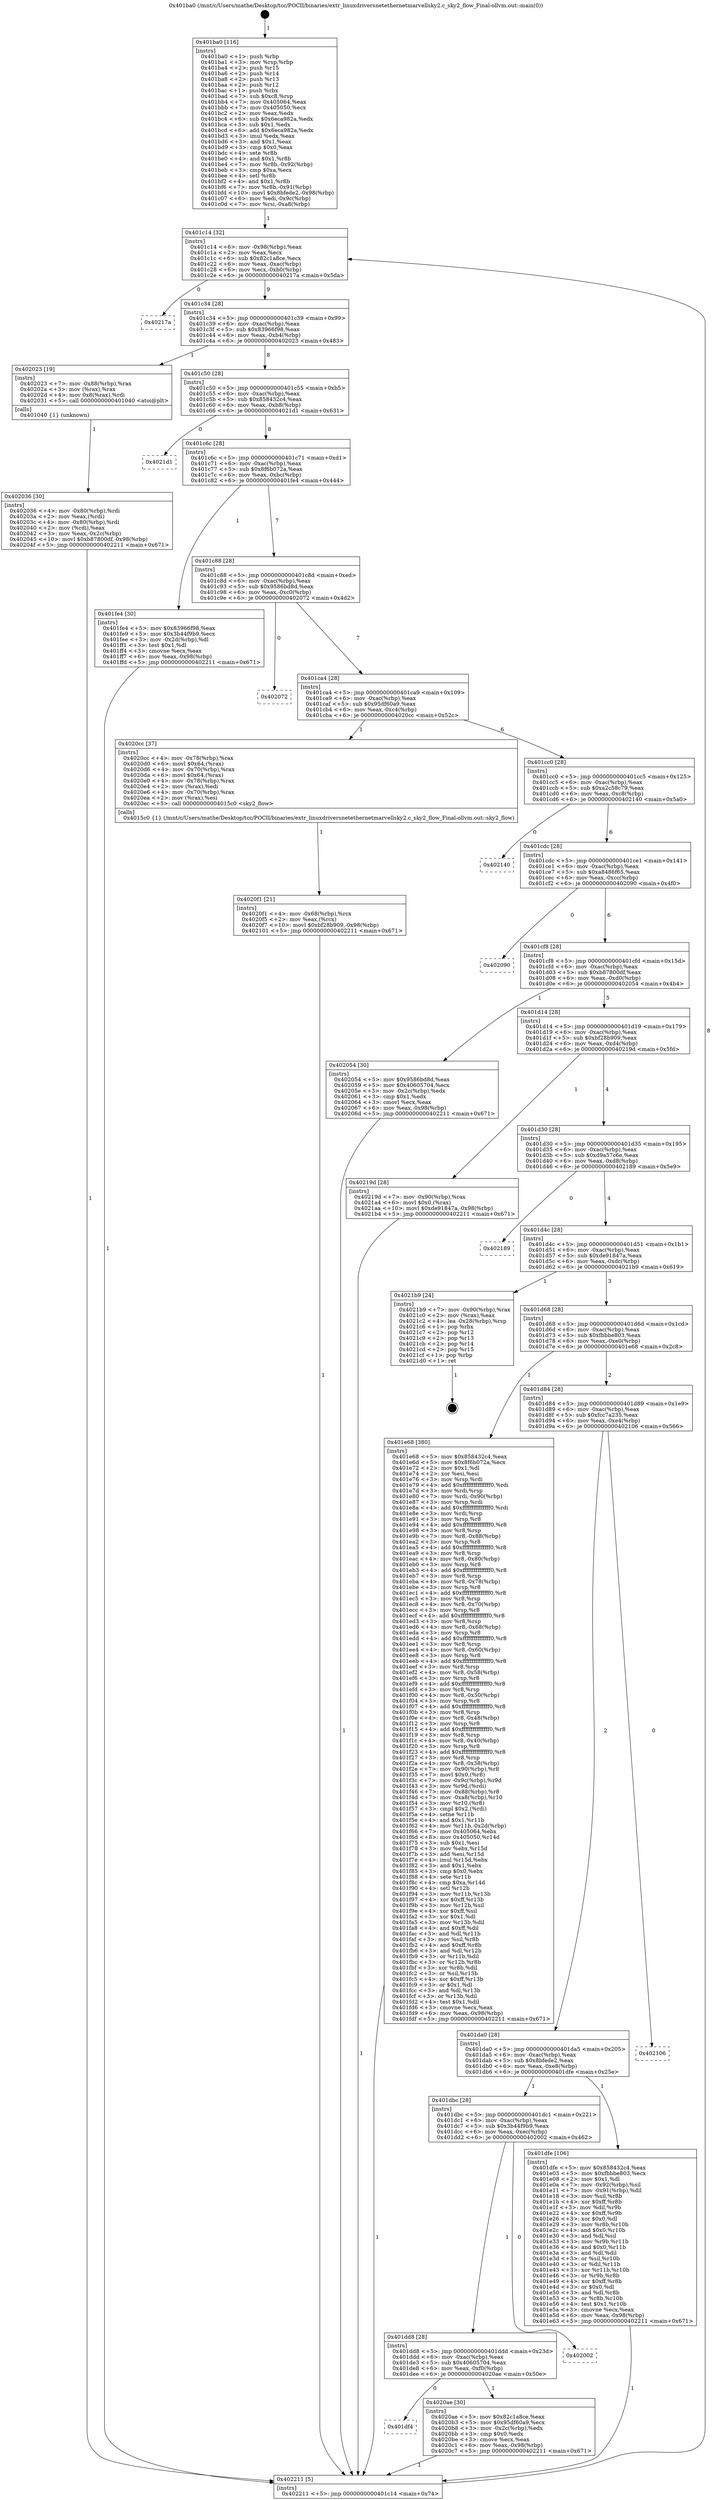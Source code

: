 digraph "0x401ba0" {
  label = "0x401ba0 (/mnt/c/Users/mathe/Desktop/tcc/POCII/binaries/extr_linuxdriversnetethernetmarvellsky2.c_sky2_flow_Final-ollvm.out::main(0))"
  labelloc = "t"
  node[shape=record]

  Entry [label="",width=0.3,height=0.3,shape=circle,fillcolor=black,style=filled]
  "0x401c14" [label="{
     0x401c14 [32]\l
     | [instrs]\l
     &nbsp;&nbsp;0x401c14 \<+6\>: mov -0x98(%rbp),%eax\l
     &nbsp;&nbsp;0x401c1a \<+2\>: mov %eax,%ecx\l
     &nbsp;&nbsp;0x401c1c \<+6\>: sub $0x82c1a8ce,%ecx\l
     &nbsp;&nbsp;0x401c22 \<+6\>: mov %eax,-0xac(%rbp)\l
     &nbsp;&nbsp;0x401c28 \<+6\>: mov %ecx,-0xb0(%rbp)\l
     &nbsp;&nbsp;0x401c2e \<+6\>: je 000000000040217a \<main+0x5da\>\l
  }"]
  "0x40217a" [label="{
     0x40217a\l
  }", style=dashed]
  "0x401c34" [label="{
     0x401c34 [28]\l
     | [instrs]\l
     &nbsp;&nbsp;0x401c34 \<+5\>: jmp 0000000000401c39 \<main+0x99\>\l
     &nbsp;&nbsp;0x401c39 \<+6\>: mov -0xac(%rbp),%eax\l
     &nbsp;&nbsp;0x401c3f \<+5\>: sub $0x83966f98,%eax\l
     &nbsp;&nbsp;0x401c44 \<+6\>: mov %eax,-0xb4(%rbp)\l
     &nbsp;&nbsp;0x401c4a \<+6\>: je 0000000000402023 \<main+0x483\>\l
  }"]
  Exit [label="",width=0.3,height=0.3,shape=circle,fillcolor=black,style=filled,peripheries=2]
  "0x402023" [label="{
     0x402023 [19]\l
     | [instrs]\l
     &nbsp;&nbsp;0x402023 \<+7\>: mov -0x88(%rbp),%rax\l
     &nbsp;&nbsp;0x40202a \<+3\>: mov (%rax),%rax\l
     &nbsp;&nbsp;0x40202d \<+4\>: mov 0x8(%rax),%rdi\l
     &nbsp;&nbsp;0x402031 \<+5\>: call 0000000000401040 \<atoi@plt\>\l
     | [calls]\l
     &nbsp;&nbsp;0x401040 \{1\} (unknown)\l
  }"]
  "0x401c50" [label="{
     0x401c50 [28]\l
     | [instrs]\l
     &nbsp;&nbsp;0x401c50 \<+5\>: jmp 0000000000401c55 \<main+0xb5\>\l
     &nbsp;&nbsp;0x401c55 \<+6\>: mov -0xac(%rbp),%eax\l
     &nbsp;&nbsp;0x401c5b \<+5\>: sub $0x858432c4,%eax\l
     &nbsp;&nbsp;0x401c60 \<+6\>: mov %eax,-0xb8(%rbp)\l
     &nbsp;&nbsp;0x401c66 \<+6\>: je 00000000004021d1 \<main+0x631\>\l
  }"]
  "0x4020f1" [label="{
     0x4020f1 [21]\l
     | [instrs]\l
     &nbsp;&nbsp;0x4020f1 \<+4\>: mov -0x68(%rbp),%rcx\l
     &nbsp;&nbsp;0x4020f5 \<+2\>: mov %eax,(%rcx)\l
     &nbsp;&nbsp;0x4020f7 \<+10\>: movl $0xbf28b909,-0x98(%rbp)\l
     &nbsp;&nbsp;0x402101 \<+5\>: jmp 0000000000402211 \<main+0x671\>\l
  }"]
  "0x4021d1" [label="{
     0x4021d1\l
  }", style=dashed]
  "0x401c6c" [label="{
     0x401c6c [28]\l
     | [instrs]\l
     &nbsp;&nbsp;0x401c6c \<+5\>: jmp 0000000000401c71 \<main+0xd1\>\l
     &nbsp;&nbsp;0x401c71 \<+6\>: mov -0xac(%rbp),%eax\l
     &nbsp;&nbsp;0x401c77 \<+5\>: sub $0x8f6b072a,%eax\l
     &nbsp;&nbsp;0x401c7c \<+6\>: mov %eax,-0xbc(%rbp)\l
     &nbsp;&nbsp;0x401c82 \<+6\>: je 0000000000401fe4 \<main+0x444\>\l
  }"]
  "0x401df4" [label="{
     0x401df4\l
  }", style=dashed]
  "0x401fe4" [label="{
     0x401fe4 [30]\l
     | [instrs]\l
     &nbsp;&nbsp;0x401fe4 \<+5\>: mov $0x83966f98,%eax\l
     &nbsp;&nbsp;0x401fe9 \<+5\>: mov $0x3b44f9b9,%ecx\l
     &nbsp;&nbsp;0x401fee \<+3\>: mov -0x2d(%rbp),%dl\l
     &nbsp;&nbsp;0x401ff1 \<+3\>: test $0x1,%dl\l
     &nbsp;&nbsp;0x401ff4 \<+3\>: cmovne %ecx,%eax\l
     &nbsp;&nbsp;0x401ff7 \<+6\>: mov %eax,-0x98(%rbp)\l
     &nbsp;&nbsp;0x401ffd \<+5\>: jmp 0000000000402211 \<main+0x671\>\l
  }"]
  "0x401c88" [label="{
     0x401c88 [28]\l
     | [instrs]\l
     &nbsp;&nbsp;0x401c88 \<+5\>: jmp 0000000000401c8d \<main+0xed\>\l
     &nbsp;&nbsp;0x401c8d \<+6\>: mov -0xac(%rbp),%eax\l
     &nbsp;&nbsp;0x401c93 \<+5\>: sub $0x9586bd8d,%eax\l
     &nbsp;&nbsp;0x401c98 \<+6\>: mov %eax,-0xc0(%rbp)\l
     &nbsp;&nbsp;0x401c9e \<+6\>: je 0000000000402072 \<main+0x4d2\>\l
  }"]
  "0x4020ae" [label="{
     0x4020ae [30]\l
     | [instrs]\l
     &nbsp;&nbsp;0x4020ae \<+5\>: mov $0x82c1a8ce,%eax\l
     &nbsp;&nbsp;0x4020b3 \<+5\>: mov $0x95df60a9,%ecx\l
     &nbsp;&nbsp;0x4020b8 \<+3\>: mov -0x2c(%rbp),%edx\l
     &nbsp;&nbsp;0x4020bb \<+3\>: cmp $0x0,%edx\l
     &nbsp;&nbsp;0x4020be \<+3\>: cmove %ecx,%eax\l
     &nbsp;&nbsp;0x4020c1 \<+6\>: mov %eax,-0x98(%rbp)\l
     &nbsp;&nbsp;0x4020c7 \<+5\>: jmp 0000000000402211 \<main+0x671\>\l
  }"]
  "0x402072" [label="{
     0x402072\l
  }", style=dashed]
  "0x401ca4" [label="{
     0x401ca4 [28]\l
     | [instrs]\l
     &nbsp;&nbsp;0x401ca4 \<+5\>: jmp 0000000000401ca9 \<main+0x109\>\l
     &nbsp;&nbsp;0x401ca9 \<+6\>: mov -0xac(%rbp),%eax\l
     &nbsp;&nbsp;0x401caf \<+5\>: sub $0x95df60a9,%eax\l
     &nbsp;&nbsp;0x401cb4 \<+6\>: mov %eax,-0xc4(%rbp)\l
     &nbsp;&nbsp;0x401cba \<+6\>: je 00000000004020cc \<main+0x52c\>\l
  }"]
  "0x401dd8" [label="{
     0x401dd8 [28]\l
     | [instrs]\l
     &nbsp;&nbsp;0x401dd8 \<+5\>: jmp 0000000000401ddd \<main+0x23d\>\l
     &nbsp;&nbsp;0x401ddd \<+6\>: mov -0xac(%rbp),%eax\l
     &nbsp;&nbsp;0x401de3 \<+5\>: sub $0x40605704,%eax\l
     &nbsp;&nbsp;0x401de8 \<+6\>: mov %eax,-0xf0(%rbp)\l
     &nbsp;&nbsp;0x401dee \<+6\>: je 00000000004020ae \<main+0x50e\>\l
  }"]
  "0x4020cc" [label="{
     0x4020cc [37]\l
     | [instrs]\l
     &nbsp;&nbsp;0x4020cc \<+4\>: mov -0x78(%rbp),%rax\l
     &nbsp;&nbsp;0x4020d0 \<+6\>: movl $0x64,(%rax)\l
     &nbsp;&nbsp;0x4020d6 \<+4\>: mov -0x70(%rbp),%rax\l
     &nbsp;&nbsp;0x4020da \<+6\>: movl $0x64,(%rax)\l
     &nbsp;&nbsp;0x4020e0 \<+4\>: mov -0x78(%rbp),%rax\l
     &nbsp;&nbsp;0x4020e4 \<+2\>: mov (%rax),%edi\l
     &nbsp;&nbsp;0x4020e6 \<+4\>: mov -0x70(%rbp),%rax\l
     &nbsp;&nbsp;0x4020ea \<+2\>: mov (%rax),%esi\l
     &nbsp;&nbsp;0x4020ec \<+5\>: call 00000000004015c0 \<sky2_flow\>\l
     | [calls]\l
     &nbsp;&nbsp;0x4015c0 \{1\} (/mnt/c/Users/mathe/Desktop/tcc/POCII/binaries/extr_linuxdriversnetethernetmarvellsky2.c_sky2_flow_Final-ollvm.out::sky2_flow)\l
  }"]
  "0x401cc0" [label="{
     0x401cc0 [28]\l
     | [instrs]\l
     &nbsp;&nbsp;0x401cc0 \<+5\>: jmp 0000000000401cc5 \<main+0x125\>\l
     &nbsp;&nbsp;0x401cc5 \<+6\>: mov -0xac(%rbp),%eax\l
     &nbsp;&nbsp;0x401ccb \<+5\>: sub $0xa2c58c79,%eax\l
     &nbsp;&nbsp;0x401cd0 \<+6\>: mov %eax,-0xc8(%rbp)\l
     &nbsp;&nbsp;0x401cd6 \<+6\>: je 0000000000402140 \<main+0x5a0\>\l
  }"]
  "0x402002" [label="{
     0x402002\l
  }", style=dashed]
  "0x402140" [label="{
     0x402140\l
  }", style=dashed]
  "0x401cdc" [label="{
     0x401cdc [28]\l
     | [instrs]\l
     &nbsp;&nbsp;0x401cdc \<+5\>: jmp 0000000000401ce1 \<main+0x141\>\l
     &nbsp;&nbsp;0x401ce1 \<+6\>: mov -0xac(%rbp),%eax\l
     &nbsp;&nbsp;0x401ce7 \<+5\>: sub $0xa8486f65,%eax\l
     &nbsp;&nbsp;0x401cec \<+6\>: mov %eax,-0xcc(%rbp)\l
     &nbsp;&nbsp;0x401cf2 \<+6\>: je 0000000000402090 \<main+0x4f0\>\l
  }"]
  "0x402036" [label="{
     0x402036 [30]\l
     | [instrs]\l
     &nbsp;&nbsp;0x402036 \<+4\>: mov -0x80(%rbp),%rdi\l
     &nbsp;&nbsp;0x40203a \<+2\>: mov %eax,(%rdi)\l
     &nbsp;&nbsp;0x40203c \<+4\>: mov -0x80(%rbp),%rdi\l
     &nbsp;&nbsp;0x402040 \<+2\>: mov (%rdi),%eax\l
     &nbsp;&nbsp;0x402042 \<+3\>: mov %eax,-0x2c(%rbp)\l
     &nbsp;&nbsp;0x402045 \<+10\>: movl $0xb87800df,-0x98(%rbp)\l
     &nbsp;&nbsp;0x40204f \<+5\>: jmp 0000000000402211 \<main+0x671\>\l
  }"]
  "0x402090" [label="{
     0x402090\l
  }", style=dashed]
  "0x401cf8" [label="{
     0x401cf8 [28]\l
     | [instrs]\l
     &nbsp;&nbsp;0x401cf8 \<+5\>: jmp 0000000000401cfd \<main+0x15d\>\l
     &nbsp;&nbsp;0x401cfd \<+6\>: mov -0xac(%rbp),%eax\l
     &nbsp;&nbsp;0x401d03 \<+5\>: sub $0xb87800df,%eax\l
     &nbsp;&nbsp;0x401d08 \<+6\>: mov %eax,-0xd0(%rbp)\l
     &nbsp;&nbsp;0x401d0e \<+6\>: je 0000000000402054 \<main+0x4b4\>\l
  }"]
  "0x401ba0" [label="{
     0x401ba0 [116]\l
     | [instrs]\l
     &nbsp;&nbsp;0x401ba0 \<+1\>: push %rbp\l
     &nbsp;&nbsp;0x401ba1 \<+3\>: mov %rsp,%rbp\l
     &nbsp;&nbsp;0x401ba4 \<+2\>: push %r15\l
     &nbsp;&nbsp;0x401ba6 \<+2\>: push %r14\l
     &nbsp;&nbsp;0x401ba8 \<+2\>: push %r13\l
     &nbsp;&nbsp;0x401baa \<+2\>: push %r12\l
     &nbsp;&nbsp;0x401bac \<+1\>: push %rbx\l
     &nbsp;&nbsp;0x401bad \<+7\>: sub $0xc8,%rsp\l
     &nbsp;&nbsp;0x401bb4 \<+7\>: mov 0x405064,%eax\l
     &nbsp;&nbsp;0x401bbb \<+7\>: mov 0x405050,%ecx\l
     &nbsp;&nbsp;0x401bc2 \<+2\>: mov %eax,%edx\l
     &nbsp;&nbsp;0x401bc4 \<+6\>: sub $0x6eca982a,%edx\l
     &nbsp;&nbsp;0x401bca \<+3\>: sub $0x1,%edx\l
     &nbsp;&nbsp;0x401bcd \<+6\>: add $0x6eca982a,%edx\l
     &nbsp;&nbsp;0x401bd3 \<+3\>: imul %edx,%eax\l
     &nbsp;&nbsp;0x401bd6 \<+3\>: and $0x1,%eax\l
     &nbsp;&nbsp;0x401bd9 \<+3\>: cmp $0x0,%eax\l
     &nbsp;&nbsp;0x401bdc \<+4\>: sete %r8b\l
     &nbsp;&nbsp;0x401be0 \<+4\>: and $0x1,%r8b\l
     &nbsp;&nbsp;0x401be4 \<+7\>: mov %r8b,-0x92(%rbp)\l
     &nbsp;&nbsp;0x401beb \<+3\>: cmp $0xa,%ecx\l
     &nbsp;&nbsp;0x401bee \<+4\>: setl %r8b\l
     &nbsp;&nbsp;0x401bf2 \<+4\>: and $0x1,%r8b\l
     &nbsp;&nbsp;0x401bf6 \<+7\>: mov %r8b,-0x91(%rbp)\l
     &nbsp;&nbsp;0x401bfd \<+10\>: movl $0x8bfede2,-0x98(%rbp)\l
     &nbsp;&nbsp;0x401c07 \<+6\>: mov %edi,-0x9c(%rbp)\l
     &nbsp;&nbsp;0x401c0d \<+7\>: mov %rsi,-0xa8(%rbp)\l
  }"]
  "0x402054" [label="{
     0x402054 [30]\l
     | [instrs]\l
     &nbsp;&nbsp;0x402054 \<+5\>: mov $0x9586bd8d,%eax\l
     &nbsp;&nbsp;0x402059 \<+5\>: mov $0x40605704,%ecx\l
     &nbsp;&nbsp;0x40205e \<+3\>: mov -0x2c(%rbp),%edx\l
     &nbsp;&nbsp;0x402061 \<+3\>: cmp $0x1,%edx\l
     &nbsp;&nbsp;0x402064 \<+3\>: cmovl %ecx,%eax\l
     &nbsp;&nbsp;0x402067 \<+6\>: mov %eax,-0x98(%rbp)\l
     &nbsp;&nbsp;0x40206d \<+5\>: jmp 0000000000402211 \<main+0x671\>\l
  }"]
  "0x401d14" [label="{
     0x401d14 [28]\l
     | [instrs]\l
     &nbsp;&nbsp;0x401d14 \<+5\>: jmp 0000000000401d19 \<main+0x179\>\l
     &nbsp;&nbsp;0x401d19 \<+6\>: mov -0xac(%rbp),%eax\l
     &nbsp;&nbsp;0x401d1f \<+5\>: sub $0xbf28b909,%eax\l
     &nbsp;&nbsp;0x401d24 \<+6\>: mov %eax,-0xd4(%rbp)\l
     &nbsp;&nbsp;0x401d2a \<+6\>: je 000000000040219d \<main+0x5fd\>\l
  }"]
  "0x402211" [label="{
     0x402211 [5]\l
     | [instrs]\l
     &nbsp;&nbsp;0x402211 \<+5\>: jmp 0000000000401c14 \<main+0x74\>\l
  }"]
  "0x40219d" [label="{
     0x40219d [28]\l
     | [instrs]\l
     &nbsp;&nbsp;0x40219d \<+7\>: mov -0x90(%rbp),%rax\l
     &nbsp;&nbsp;0x4021a4 \<+6\>: movl $0x0,(%rax)\l
     &nbsp;&nbsp;0x4021aa \<+10\>: movl $0xde91847a,-0x98(%rbp)\l
     &nbsp;&nbsp;0x4021b4 \<+5\>: jmp 0000000000402211 \<main+0x671\>\l
  }"]
  "0x401d30" [label="{
     0x401d30 [28]\l
     | [instrs]\l
     &nbsp;&nbsp;0x401d30 \<+5\>: jmp 0000000000401d35 \<main+0x195\>\l
     &nbsp;&nbsp;0x401d35 \<+6\>: mov -0xac(%rbp),%eax\l
     &nbsp;&nbsp;0x401d3b \<+5\>: sub $0xd9a57c6e,%eax\l
     &nbsp;&nbsp;0x401d40 \<+6\>: mov %eax,-0xd8(%rbp)\l
     &nbsp;&nbsp;0x401d46 \<+6\>: je 0000000000402189 \<main+0x5e9\>\l
  }"]
  "0x401dbc" [label="{
     0x401dbc [28]\l
     | [instrs]\l
     &nbsp;&nbsp;0x401dbc \<+5\>: jmp 0000000000401dc1 \<main+0x221\>\l
     &nbsp;&nbsp;0x401dc1 \<+6\>: mov -0xac(%rbp),%eax\l
     &nbsp;&nbsp;0x401dc7 \<+5\>: sub $0x3b44f9b9,%eax\l
     &nbsp;&nbsp;0x401dcc \<+6\>: mov %eax,-0xec(%rbp)\l
     &nbsp;&nbsp;0x401dd2 \<+6\>: je 0000000000402002 \<main+0x462\>\l
  }"]
  "0x402189" [label="{
     0x402189\l
  }", style=dashed]
  "0x401d4c" [label="{
     0x401d4c [28]\l
     | [instrs]\l
     &nbsp;&nbsp;0x401d4c \<+5\>: jmp 0000000000401d51 \<main+0x1b1\>\l
     &nbsp;&nbsp;0x401d51 \<+6\>: mov -0xac(%rbp),%eax\l
     &nbsp;&nbsp;0x401d57 \<+5\>: sub $0xde91847a,%eax\l
     &nbsp;&nbsp;0x401d5c \<+6\>: mov %eax,-0xdc(%rbp)\l
     &nbsp;&nbsp;0x401d62 \<+6\>: je 00000000004021b9 \<main+0x619\>\l
  }"]
  "0x401dfe" [label="{
     0x401dfe [106]\l
     | [instrs]\l
     &nbsp;&nbsp;0x401dfe \<+5\>: mov $0x858432c4,%eax\l
     &nbsp;&nbsp;0x401e03 \<+5\>: mov $0xfbbbe803,%ecx\l
     &nbsp;&nbsp;0x401e08 \<+2\>: mov $0x1,%dl\l
     &nbsp;&nbsp;0x401e0a \<+7\>: mov -0x92(%rbp),%sil\l
     &nbsp;&nbsp;0x401e11 \<+7\>: mov -0x91(%rbp),%dil\l
     &nbsp;&nbsp;0x401e18 \<+3\>: mov %sil,%r8b\l
     &nbsp;&nbsp;0x401e1b \<+4\>: xor $0xff,%r8b\l
     &nbsp;&nbsp;0x401e1f \<+3\>: mov %dil,%r9b\l
     &nbsp;&nbsp;0x401e22 \<+4\>: xor $0xff,%r9b\l
     &nbsp;&nbsp;0x401e26 \<+3\>: xor $0x0,%dl\l
     &nbsp;&nbsp;0x401e29 \<+3\>: mov %r8b,%r10b\l
     &nbsp;&nbsp;0x401e2c \<+4\>: and $0x0,%r10b\l
     &nbsp;&nbsp;0x401e30 \<+3\>: and %dl,%sil\l
     &nbsp;&nbsp;0x401e33 \<+3\>: mov %r9b,%r11b\l
     &nbsp;&nbsp;0x401e36 \<+4\>: and $0x0,%r11b\l
     &nbsp;&nbsp;0x401e3a \<+3\>: and %dl,%dil\l
     &nbsp;&nbsp;0x401e3d \<+3\>: or %sil,%r10b\l
     &nbsp;&nbsp;0x401e40 \<+3\>: or %dil,%r11b\l
     &nbsp;&nbsp;0x401e43 \<+3\>: xor %r11b,%r10b\l
     &nbsp;&nbsp;0x401e46 \<+3\>: or %r9b,%r8b\l
     &nbsp;&nbsp;0x401e49 \<+4\>: xor $0xff,%r8b\l
     &nbsp;&nbsp;0x401e4d \<+3\>: or $0x0,%dl\l
     &nbsp;&nbsp;0x401e50 \<+3\>: and %dl,%r8b\l
     &nbsp;&nbsp;0x401e53 \<+3\>: or %r8b,%r10b\l
     &nbsp;&nbsp;0x401e56 \<+4\>: test $0x1,%r10b\l
     &nbsp;&nbsp;0x401e5a \<+3\>: cmovne %ecx,%eax\l
     &nbsp;&nbsp;0x401e5d \<+6\>: mov %eax,-0x98(%rbp)\l
     &nbsp;&nbsp;0x401e63 \<+5\>: jmp 0000000000402211 \<main+0x671\>\l
  }"]
  "0x4021b9" [label="{
     0x4021b9 [24]\l
     | [instrs]\l
     &nbsp;&nbsp;0x4021b9 \<+7\>: mov -0x90(%rbp),%rax\l
     &nbsp;&nbsp;0x4021c0 \<+2\>: mov (%rax),%eax\l
     &nbsp;&nbsp;0x4021c2 \<+4\>: lea -0x28(%rbp),%rsp\l
     &nbsp;&nbsp;0x4021c6 \<+1\>: pop %rbx\l
     &nbsp;&nbsp;0x4021c7 \<+2\>: pop %r12\l
     &nbsp;&nbsp;0x4021c9 \<+2\>: pop %r13\l
     &nbsp;&nbsp;0x4021cb \<+2\>: pop %r14\l
     &nbsp;&nbsp;0x4021cd \<+2\>: pop %r15\l
     &nbsp;&nbsp;0x4021cf \<+1\>: pop %rbp\l
     &nbsp;&nbsp;0x4021d0 \<+1\>: ret\l
  }"]
  "0x401d68" [label="{
     0x401d68 [28]\l
     | [instrs]\l
     &nbsp;&nbsp;0x401d68 \<+5\>: jmp 0000000000401d6d \<main+0x1cd\>\l
     &nbsp;&nbsp;0x401d6d \<+6\>: mov -0xac(%rbp),%eax\l
     &nbsp;&nbsp;0x401d73 \<+5\>: sub $0xfbbbe803,%eax\l
     &nbsp;&nbsp;0x401d78 \<+6\>: mov %eax,-0xe0(%rbp)\l
     &nbsp;&nbsp;0x401d7e \<+6\>: je 0000000000401e68 \<main+0x2c8\>\l
  }"]
  "0x401da0" [label="{
     0x401da0 [28]\l
     | [instrs]\l
     &nbsp;&nbsp;0x401da0 \<+5\>: jmp 0000000000401da5 \<main+0x205\>\l
     &nbsp;&nbsp;0x401da5 \<+6\>: mov -0xac(%rbp),%eax\l
     &nbsp;&nbsp;0x401dab \<+5\>: sub $0x8bfede2,%eax\l
     &nbsp;&nbsp;0x401db0 \<+6\>: mov %eax,-0xe8(%rbp)\l
     &nbsp;&nbsp;0x401db6 \<+6\>: je 0000000000401dfe \<main+0x25e\>\l
  }"]
  "0x401e68" [label="{
     0x401e68 [380]\l
     | [instrs]\l
     &nbsp;&nbsp;0x401e68 \<+5\>: mov $0x858432c4,%eax\l
     &nbsp;&nbsp;0x401e6d \<+5\>: mov $0x8f6b072a,%ecx\l
     &nbsp;&nbsp;0x401e72 \<+2\>: mov $0x1,%dl\l
     &nbsp;&nbsp;0x401e74 \<+2\>: xor %esi,%esi\l
     &nbsp;&nbsp;0x401e76 \<+3\>: mov %rsp,%rdi\l
     &nbsp;&nbsp;0x401e79 \<+4\>: add $0xfffffffffffffff0,%rdi\l
     &nbsp;&nbsp;0x401e7d \<+3\>: mov %rdi,%rsp\l
     &nbsp;&nbsp;0x401e80 \<+7\>: mov %rdi,-0x90(%rbp)\l
     &nbsp;&nbsp;0x401e87 \<+3\>: mov %rsp,%rdi\l
     &nbsp;&nbsp;0x401e8a \<+4\>: add $0xfffffffffffffff0,%rdi\l
     &nbsp;&nbsp;0x401e8e \<+3\>: mov %rdi,%rsp\l
     &nbsp;&nbsp;0x401e91 \<+3\>: mov %rsp,%r8\l
     &nbsp;&nbsp;0x401e94 \<+4\>: add $0xfffffffffffffff0,%r8\l
     &nbsp;&nbsp;0x401e98 \<+3\>: mov %r8,%rsp\l
     &nbsp;&nbsp;0x401e9b \<+7\>: mov %r8,-0x88(%rbp)\l
     &nbsp;&nbsp;0x401ea2 \<+3\>: mov %rsp,%r8\l
     &nbsp;&nbsp;0x401ea5 \<+4\>: add $0xfffffffffffffff0,%r8\l
     &nbsp;&nbsp;0x401ea9 \<+3\>: mov %r8,%rsp\l
     &nbsp;&nbsp;0x401eac \<+4\>: mov %r8,-0x80(%rbp)\l
     &nbsp;&nbsp;0x401eb0 \<+3\>: mov %rsp,%r8\l
     &nbsp;&nbsp;0x401eb3 \<+4\>: add $0xfffffffffffffff0,%r8\l
     &nbsp;&nbsp;0x401eb7 \<+3\>: mov %r8,%rsp\l
     &nbsp;&nbsp;0x401eba \<+4\>: mov %r8,-0x78(%rbp)\l
     &nbsp;&nbsp;0x401ebe \<+3\>: mov %rsp,%r8\l
     &nbsp;&nbsp;0x401ec1 \<+4\>: add $0xfffffffffffffff0,%r8\l
     &nbsp;&nbsp;0x401ec5 \<+3\>: mov %r8,%rsp\l
     &nbsp;&nbsp;0x401ec8 \<+4\>: mov %r8,-0x70(%rbp)\l
     &nbsp;&nbsp;0x401ecc \<+3\>: mov %rsp,%r8\l
     &nbsp;&nbsp;0x401ecf \<+4\>: add $0xfffffffffffffff0,%r8\l
     &nbsp;&nbsp;0x401ed3 \<+3\>: mov %r8,%rsp\l
     &nbsp;&nbsp;0x401ed6 \<+4\>: mov %r8,-0x68(%rbp)\l
     &nbsp;&nbsp;0x401eda \<+3\>: mov %rsp,%r8\l
     &nbsp;&nbsp;0x401edd \<+4\>: add $0xfffffffffffffff0,%r8\l
     &nbsp;&nbsp;0x401ee1 \<+3\>: mov %r8,%rsp\l
     &nbsp;&nbsp;0x401ee4 \<+4\>: mov %r8,-0x60(%rbp)\l
     &nbsp;&nbsp;0x401ee8 \<+3\>: mov %rsp,%r8\l
     &nbsp;&nbsp;0x401eeb \<+4\>: add $0xfffffffffffffff0,%r8\l
     &nbsp;&nbsp;0x401eef \<+3\>: mov %r8,%rsp\l
     &nbsp;&nbsp;0x401ef2 \<+4\>: mov %r8,-0x58(%rbp)\l
     &nbsp;&nbsp;0x401ef6 \<+3\>: mov %rsp,%r8\l
     &nbsp;&nbsp;0x401ef9 \<+4\>: add $0xfffffffffffffff0,%r8\l
     &nbsp;&nbsp;0x401efd \<+3\>: mov %r8,%rsp\l
     &nbsp;&nbsp;0x401f00 \<+4\>: mov %r8,-0x50(%rbp)\l
     &nbsp;&nbsp;0x401f04 \<+3\>: mov %rsp,%r8\l
     &nbsp;&nbsp;0x401f07 \<+4\>: add $0xfffffffffffffff0,%r8\l
     &nbsp;&nbsp;0x401f0b \<+3\>: mov %r8,%rsp\l
     &nbsp;&nbsp;0x401f0e \<+4\>: mov %r8,-0x48(%rbp)\l
     &nbsp;&nbsp;0x401f12 \<+3\>: mov %rsp,%r8\l
     &nbsp;&nbsp;0x401f15 \<+4\>: add $0xfffffffffffffff0,%r8\l
     &nbsp;&nbsp;0x401f19 \<+3\>: mov %r8,%rsp\l
     &nbsp;&nbsp;0x401f1c \<+4\>: mov %r8,-0x40(%rbp)\l
     &nbsp;&nbsp;0x401f20 \<+3\>: mov %rsp,%r8\l
     &nbsp;&nbsp;0x401f23 \<+4\>: add $0xfffffffffffffff0,%r8\l
     &nbsp;&nbsp;0x401f27 \<+3\>: mov %r8,%rsp\l
     &nbsp;&nbsp;0x401f2a \<+4\>: mov %r8,-0x38(%rbp)\l
     &nbsp;&nbsp;0x401f2e \<+7\>: mov -0x90(%rbp),%r8\l
     &nbsp;&nbsp;0x401f35 \<+7\>: movl $0x0,(%r8)\l
     &nbsp;&nbsp;0x401f3c \<+7\>: mov -0x9c(%rbp),%r9d\l
     &nbsp;&nbsp;0x401f43 \<+3\>: mov %r9d,(%rdi)\l
     &nbsp;&nbsp;0x401f46 \<+7\>: mov -0x88(%rbp),%r8\l
     &nbsp;&nbsp;0x401f4d \<+7\>: mov -0xa8(%rbp),%r10\l
     &nbsp;&nbsp;0x401f54 \<+3\>: mov %r10,(%r8)\l
     &nbsp;&nbsp;0x401f57 \<+3\>: cmpl $0x2,(%rdi)\l
     &nbsp;&nbsp;0x401f5a \<+4\>: setne %r11b\l
     &nbsp;&nbsp;0x401f5e \<+4\>: and $0x1,%r11b\l
     &nbsp;&nbsp;0x401f62 \<+4\>: mov %r11b,-0x2d(%rbp)\l
     &nbsp;&nbsp;0x401f66 \<+7\>: mov 0x405064,%ebx\l
     &nbsp;&nbsp;0x401f6d \<+8\>: mov 0x405050,%r14d\l
     &nbsp;&nbsp;0x401f75 \<+3\>: sub $0x1,%esi\l
     &nbsp;&nbsp;0x401f78 \<+3\>: mov %ebx,%r15d\l
     &nbsp;&nbsp;0x401f7b \<+3\>: add %esi,%r15d\l
     &nbsp;&nbsp;0x401f7e \<+4\>: imul %r15d,%ebx\l
     &nbsp;&nbsp;0x401f82 \<+3\>: and $0x1,%ebx\l
     &nbsp;&nbsp;0x401f85 \<+3\>: cmp $0x0,%ebx\l
     &nbsp;&nbsp;0x401f88 \<+4\>: sete %r11b\l
     &nbsp;&nbsp;0x401f8c \<+4\>: cmp $0xa,%r14d\l
     &nbsp;&nbsp;0x401f90 \<+4\>: setl %r12b\l
     &nbsp;&nbsp;0x401f94 \<+3\>: mov %r11b,%r13b\l
     &nbsp;&nbsp;0x401f97 \<+4\>: xor $0xff,%r13b\l
     &nbsp;&nbsp;0x401f9b \<+3\>: mov %r12b,%sil\l
     &nbsp;&nbsp;0x401f9e \<+4\>: xor $0xff,%sil\l
     &nbsp;&nbsp;0x401fa2 \<+3\>: xor $0x1,%dl\l
     &nbsp;&nbsp;0x401fa5 \<+3\>: mov %r13b,%dil\l
     &nbsp;&nbsp;0x401fa8 \<+4\>: and $0xff,%dil\l
     &nbsp;&nbsp;0x401fac \<+3\>: and %dl,%r11b\l
     &nbsp;&nbsp;0x401faf \<+3\>: mov %sil,%r8b\l
     &nbsp;&nbsp;0x401fb2 \<+4\>: and $0xff,%r8b\l
     &nbsp;&nbsp;0x401fb6 \<+3\>: and %dl,%r12b\l
     &nbsp;&nbsp;0x401fb9 \<+3\>: or %r11b,%dil\l
     &nbsp;&nbsp;0x401fbc \<+3\>: or %r12b,%r8b\l
     &nbsp;&nbsp;0x401fbf \<+3\>: xor %r8b,%dil\l
     &nbsp;&nbsp;0x401fc2 \<+3\>: or %sil,%r13b\l
     &nbsp;&nbsp;0x401fc5 \<+4\>: xor $0xff,%r13b\l
     &nbsp;&nbsp;0x401fc9 \<+3\>: or $0x1,%dl\l
     &nbsp;&nbsp;0x401fcc \<+3\>: and %dl,%r13b\l
     &nbsp;&nbsp;0x401fcf \<+3\>: or %r13b,%dil\l
     &nbsp;&nbsp;0x401fd2 \<+4\>: test $0x1,%dil\l
     &nbsp;&nbsp;0x401fd6 \<+3\>: cmovne %ecx,%eax\l
     &nbsp;&nbsp;0x401fd9 \<+6\>: mov %eax,-0x98(%rbp)\l
     &nbsp;&nbsp;0x401fdf \<+5\>: jmp 0000000000402211 \<main+0x671\>\l
  }"]
  "0x401d84" [label="{
     0x401d84 [28]\l
     | [instrs]\l
     &nbsp;&nbsp;0x401d84 \<+5\>: jmp 0000000000401d89 \<main+0x1e9\>\l
     &nbsp;&nbsp;0x401d89 \<+6\>: mov -0xac(%rbp),%eax\l
     &nbsp;&nbsp;0x401d8f \<+5\>: sub $0xfcc7a235,%eax\l
     &nbsp;&nbsp;0x401d94 \<+6\>: mov %eax,-0xe4(%rbp)\l
     &nbsp;&nbsp;0x401d9a \<+6\>: je 0000000000402106 \<main+0x566\>\l
  }"]
  "0x402106" [label="{
     0x402106\l
  }", style=dashed]
  Entry -> "0x401ba0" [label=" 1"]
  "0x401c14" -> "0x40217a" [label=" 0"]
  "0x401c14" -> "0x401c34" [label=" 9"]
  "0x4021b9" -> Exit [label=" 1"]
  "0x401c34" -> "0x402023" [label=" 1"]
  "0x401c34" -> "0x401c50" [label=" 8"]
  "0x40219d" -> "0x402211" [label=" 1"]
  "0x401c50" -> "0x4021d1" [label=" 0"]
  "0x401c50" -> "0x401c6c" [label=" 8"]
  "0x4020f1" -> "0x402211" [label=" 1"]
  "0x401c6c" -> "0x401fe4" [label=" 1"]
  "0x401c6c" -> "0x401c88" [label=" 7"]
  "0x4020cc" -> "0x4020f1" [label=" 1"]
  "0x401c88" -> "0x402072" [label=" 0"]
  "0x401c88" -> "0x401ca4" [label=" 7"]
  "0x4020ae" -> "0x402211" [label=" 1"]
  "0x401ca4" -> "0x4020cc" [label=" 1"]
  "0x401ca4" -> "0x401cc0" [label=" 6"]
  "0x401dd8" -> "0x4020ae" [label=" 1"]
  "0x401cc0" -> "0x402140" [label=" 0"]
  "0x401cc0" -> "0x401cdc" [label=" 6"]
  "0x401dd8" -> "0x401df4" [label=" 0"]
  "0x401cdc" -> "0x402090" [label=" 0"]
  "0x401cdc" -> "0x401cf8" [label=" 6"]
  "0x401dbc" -> "0x402002" [label=" 0"]
  "0x401cf8" -> "0x402054" [label=" 1"]
  "0x401cf8" -> "0x401d14" [label=" 5"]
  "0x402054" -> "0x402211" [label=" 1"]
  "0x401d14" -> "0x40219d" [label=" 1"]
  "0x401d14" -> "0x401d30" [label=" 4"]
  "0x402036" -> "0x402211" [label=" 1"]
  "0x401d30" -> "0x402189" [label=" 0"]
  "0x401d30" -> "0x401d4c" [label=" 4"]
  "0x402023" -> "0x402036" [label=" 1"]
  "0x401d4c" -> "0x4021b9" [label=" 1"]
  "0x401d4c" -> "0x401d68" [label=" 3"]
  "0x401fe4" -> "0x402211" [label=" 1"]
  "0x401d68" -> "0x401e68" [label=" 1"]
  "0x401d68" -> "0x401d84" [label=" 2"]
  "0x401dbc" -> "0x401dd8" [label=" 1"]
  "0x401d84" -> "0x402106" [label=" 0"]
  "0x401d84" -> "0x401da0" [label=" 2"]
  "0x401e68" -> "0x402211" [label=" 1"]
  "0x401da0" -> "0x401dfe" [label=" 1"]
  "0x401da0" -> "0x401dbc" [label=" 1"]
  "0x401dfe" -> "0x402211" [label=" 1"]
  "0x401ba0" -> "0x401c14" [label=" 1"]
  "0x402211" -> "0x401c14" [label=" 8"]
}
